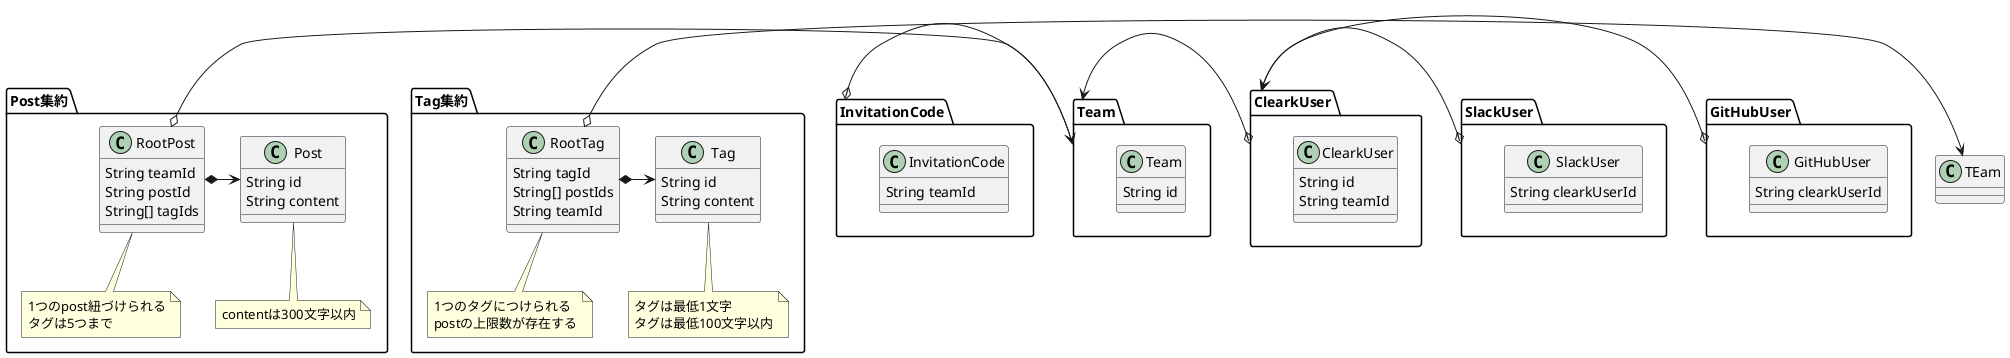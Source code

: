 @startuml

package Post集約 <<Folder>> {
  class RootPost {
      String teamId
      String postId
      String[] tagIds
  }
  note bottom: 1つのpost紐づけられる\nタグは5つまで

  class Post {
      String id
      String content
  }
  note bottom: contentは300文字以内

  RootPost *-> Post
}

package Tag集約 <<Folder>> {
  class RootTag {
      String tagId
      String[] postIds
      String teamId
  }
  note bottom: 1つのタグにつけられる\npostの上限数が存在する

  class Tag {
      String id
      String content
  }
  note bottom: タグは最低1文字\nタグは最低100文字以内

  RootTag *-> Tag
}

package ClearkUser <<Folder>> {
    class ClearkUser {
        String id
        String teamId
    }
}

package SlackUser <<Folder>> {
    class SlackUser {
        String clearkUserId
    }
}

package GitHubUser <<Folder>> {
    class GitHubUser {
        String clearkUserId
    }
}

package Team <<Folder>> {
    class Team {
        String id
    }
}

package InvitationCode <<Folder>> {
    class InvitationCode {
        String teamId
    }
}

InvitationCode o-> Team
ClearkUser o-> Team
SlackUser o-> ClearkUser
GitHubUser o-> ClearkUser
RootPost o-> Team
RootTag o-> TEam
@enduml

